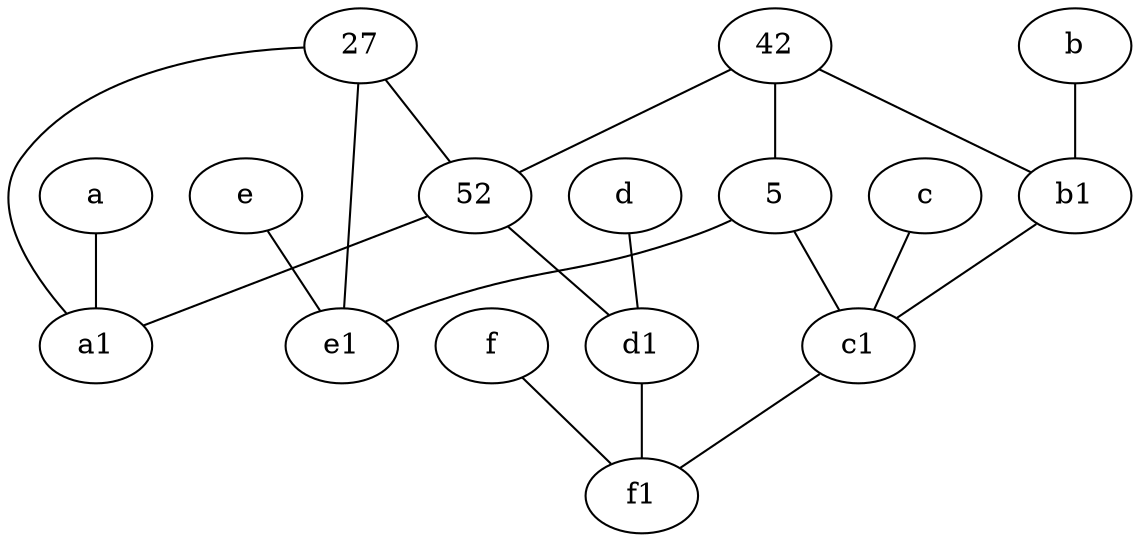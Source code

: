 graph {
	node [labelfontsize=50]
	e1 [labelfontsize=50 pos="7,7!"]
	a [labelfontsize=50 pos="8,2!"]
	a1 [labelfontsize=50 pos="8,3!"]
	27 [labelfontsize=50]
	f1 [labelfontsize=50 pos="3,8!"]
	e [labelfontsize=50 pos="7,9!"]
	b [labelfontsize=50 pos="10,4!"]
	d1 [labelfontsize=50 pos="3,5!"]
	5 [labelfontsize=50]
	b1 [labelfontsize=50 pos="9,4!"]
	d [labelfontsize=50 pos="2,5!"]
	42 [labelfontsize=50]
	f [labelfontsize=50 pos="3,9!"]
	52 [labelfontsize=50]
	c1 [labelfontsize=50 pos="4.5,3!"]
	c [labelfontsize=50 pos="4.5,2!"]
	a -- a1
	42 -- b1
	27 -- a1
	27 -- e1
	e -- e1
	42 -- 52
	52 -- d1
	b1 -- c1
	b -- b1
	27 -- 52
	42 -- 5
	f -- f1
	c1 -- f1
	5 -- e1
	d -- d1
	52 -- a1
	c -- c1
	5 -- c1
	d1 -- f1
}
